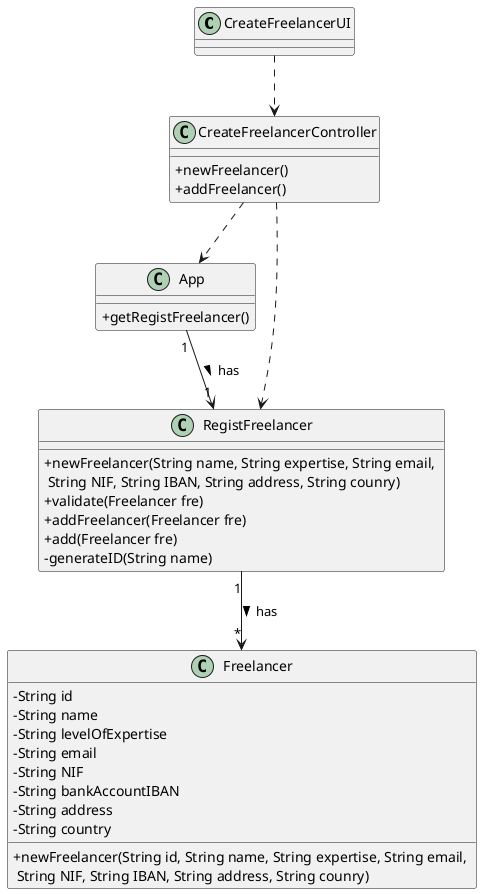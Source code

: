 @startuml CD
skinparam classAttributeIconSize 0
top to bottom direction

class CreateFreelancerUI {

}

class CreateFreelancerController {
        + newFreelancer()
        + addFreelancer()
}

class App {
        + getRegistFreelancer()
}

class RegistFreelancer {
        + newFreelancer(String name, String expertise, String email, \n String NIF, String IBAN, String address, String counry)
        + validate(Freelancer fre)
        + addFreelancer(Freelancer fre)
        + add(Freelancer fre)
        - generateID(String name)
}

class Freelancer {
        - String id
        - String name
        - String levelOfExpertise
        - String email
        - String NIF
        - String bankAccountIBAN
        - String address
        - String country

        + newFreelancer(String id, String name, String expertise, String email, \n String NIF, String IBAN, String address, String counry)
}

CreateFreelancerUI               ..>          CreateFreelancerController
CreateFreelancerController       ..>          App
CreateFreelancerController       ..>          RegistFreelancer
App                          "1" --> "1"      RegistFreelancer          : has >
RegistFreelancer             "1" --> "*"      Freelancer                : has >

@enduml